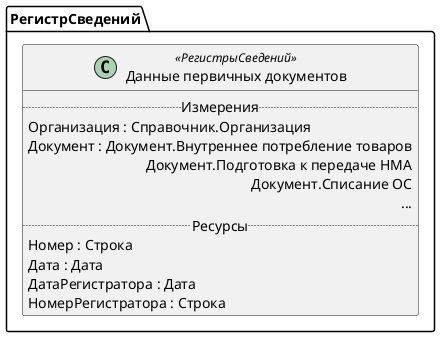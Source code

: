 ﻿@startuml ДанныеПервичныхДокументов
'!include templates.wsd
'..\include templates.wsd
class РегистрСведений.ДанныеПервичныхДокументов as "Данные первичных документов" <<РегистрыСведений>>
{
..Измерения..
Организация : Справочник.Организация
Документ : Документ.Внутреннее потребление товаров\rДокумент.Подготовка к передаче НМА\rДокумент.Списание ОС\r...
..Ресурсы..
Номер : Строка
Дата : Дата
ДатаРегистратора : Дата
НомерРегистратора : Строка
}
@enduml
